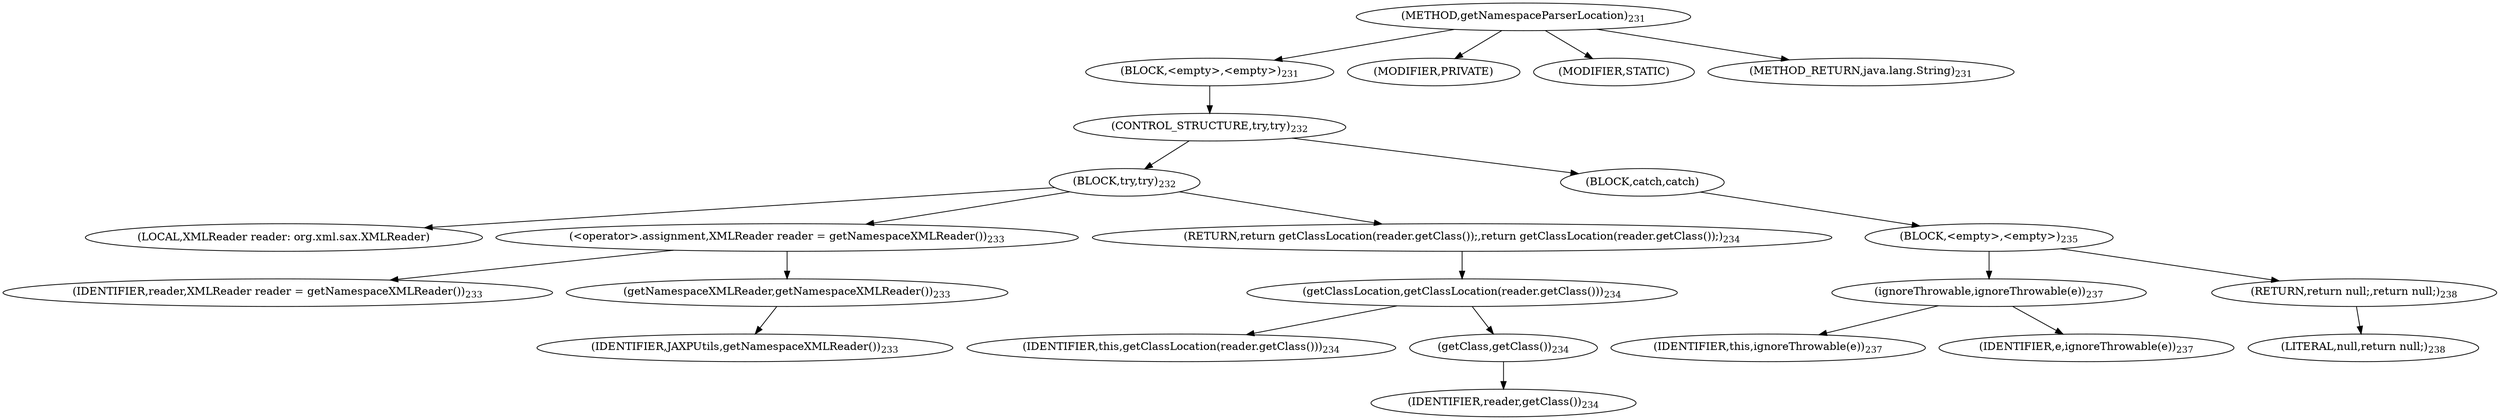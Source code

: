digraph "getNamespaceParserLocation" {  
"317" [label = <(METHOD,getNamespaceParserLocation)<SUB>231</SUB>> ]
"318" [label = <(BLOCK,&lt;empty&gt;,&lt;empty&gt;)<SUB>231</SUB>> ]
"319" [label = <(CONTROL_STRUCTURE,try,try)<SUB>232</SUB>> ]
"320" [label = <(BLOCK,try,try)<SUB>232</SUB>> ]
"321" [label = <(LOCAL,XMLReader reader: org.xml.sax.XMLReader)> ]
"322" [label = <(&lt;operator&gt;.assignment,XMLReader reader = getNamespaceXMLReader())<SUB>233</SUB>> ]
"323" [label = <(IDENTIFIER,reader,XMLReader reader = getNamespaceXMLReader())<SUB>233</SUB>> ]
"324" [label = <(getNamespaceXMLReader,getNamespaceXMLReader())<SUB>233</SUB>> ]
"325" [label = <(IDENTIFIER,JAXPUtils,getNamespaceXMLReader())<SUB>233</SUB>> ]
"326" [label = <(RETURN,return getClassLocation(reader.getClass());,return getClassLocation(reader.getClass());)<SUB>234</SUB>> ]
"327" [label = <(getClassLocation,getClassLocation(reader.getClass()))<SUB>234</SUB>> ]
"328" [label = <(IDENTIFIER,this,getClassLocation(reader.getClass()))<SUB>234</SUB>> ]
"329" [label = <(getClass,getClass())<SUB>234</SUB>> ]
"330" [label = <(IDENTIFIER,reader,getClass())<SUB>234</SUB>> ]
"331" [label = <(BLOCK,catch,catch)> ]
"332" [label = <(BLOCK,&lt;empty&gt;,&lt;empty&gt;)<SUB>235</SUB>> ]
"333" [label = <(ignoreThrowable,ignoreThrowable(e))<SUB>237</SUB>> ]
"334" [label = <(IDENTIFIER,this,ignoreThrowable(e))<SUB>237</SUB>> ]
"335" [label = <(IDENTIFIER,e,ignoreThrowable(e))<SUB>237</SUB>> ]
"336" [label = <(RETURN,return null;,return null;)<SUB>238</SUB>> ]
"337" [label = <(LITERAL,null,return null;)<SUB>238</SUB>> ]
"338" [label = <(MODIFIER,PRIVATE)> ]
"339" [label = <(MODIFIER,STATIC)> ]
"340" [label = <(METHOD_RETURN,java.lang.String)<SUB>231</SUB>> ]
  "317" -> "318" 
  "317" -> "338" 
  "317" -> "339" 
  "317" -> "340" 
  "318" -> "319" 
  "319" -> "320" 
  "319" -> "331" 
  "320" -> "321" 
  "320" -> "322" 
  "320" -> "326" 
  "322" -> "323" 
  "322" -> "324" 
  "324" -> "325" 
  "326" -> "327" 
  "327" -> "328" 
  "327" -> "329" 
  "329" -> "330" 
  "331" -> "332" 
  "332" -> "333" 
  "332" -> "336" 
  "333" -> "334" 
  "333" -> "335" 
  "336" -> "337" 
}
